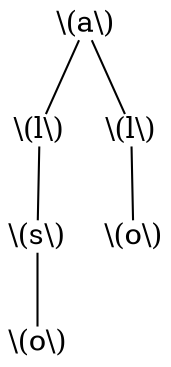 graph {
	0 [label="\\(a\\)" shape=plain]
	1 [label="\\(l\\)" shape=plain]
	0 -- 1
	2 [label="\\(s\\)" shape=plain]
	1 -- 2
	3 [label="\\(o\\)" shape=plain]
	2 -- 3
	4 [label="\\(l\\)" shape=plain]
	0 -- 4
	5 [label="\\(o\\)" shape=plain]
	4 -- 5
}
